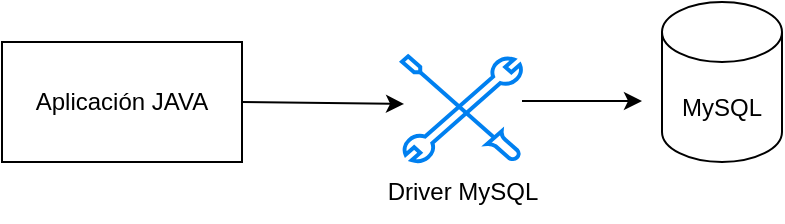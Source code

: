 <mxfile version="20.0.4" type="github">
  <diagram id="MgW__dU4i9I_C7ViRpQG" name="Page-1">
    <mxGraphModel dx="868" dy="450" grid="1" gridSize="10" guides="1" tooltips="1" connect="1" arrows="1" fold="1" page="1" pageScale="1" pageWidth="827" pageHeight="1169" math="0" shadow="0">
      <root>
        <mxCell id="0" />
        <mxCell id="1" parent="0" />
        <mxCell id="LDGVXsy9DC3FlglsjrdZ-1" value="Aplicación JAVA" style="rounded=0;whiteSpace=wrap;html=1;" vertex="1" parent="1">
          <mxGeometry x="160" y="180" width="120" height="60" as="geometry" />
        </mxCell>
        <mxCell id="LDGVXsy9DC3FlglsjrdZ-3" value="MySQL&lt;br&gt;" style="shape=cylinder3;whiteSpace=wrap;html=1;boundedLbl=1;backgroundOutline=1;size=15;" vertex="1" parent="1">
          <mxGeometry x="490" y="160" width="60" height="80" as="geometry" />
        </mxCell>
        <mxCell id="LDGVXsy9DC3FlglsjrdZ-4" value="" style="html=1;verticalLabelPosition=bottom;align=center;labelBackgroundColor=#ffffff;verticalAlign=top;strokeWidth=2;strokeColor=#0080F0;shadow=0;dashed=0;shape=mxgraph.ios7.icons.tools;pointerEvents=1" vertex="1" parent="1">
          <mxGeometry x="360" y="187.15" width="60" height="52.85" as="geometry" />
        </mxCell>
        <mxCell id="LDGVXsy9DC3FlglsjrdZ-5" value="" style="endArrow=classic;html=1;rounded=0;" edge="1" parent="1">
          <mxGeometry width="50" height="50" relative="1" as="geometry">
            <mxPoint x="420" y="209.5" as="sourcePoint" />
            <mxPoint x="480" y="209.5" as="targetPoint" />
            <Array as="points">
              <mxPoint x="450" y="209.5" />
            </Array>
          </mxGeometry>
        </mxCell>
        <mxCell id="LDGVXsy9DC3FlglsjrdZ-7" value="" style="endArrow=classic;html=1;rounded=0;entryX=0.017;entryY=0.451;entryDx=0;entryDy=0;entryPerimeter=0;" edge="1" parent="1" target="LDGVXsy9DC3FlglsjrdZ-4">
          <mxGeometry width="50" height="50" relative="1" as="geometry">
            <mxPoint x="280" y="210" as="sourcePoint" />
            <mxPoint x="330" y="160" as="targetPoint" />
          </mxGeometry>
        </mxCell>
        <mxCell id="LDGVXsy9DC3FlglsjrdZ-10" value="Driver MySQL" style="text;html=1;align=center;verticalAlign=middle;resizable=0;points=[];autosize=1;strokeColor=none;fillColor=none;" vertex="1" parent="1">
          <mxGeometry x="340" y="240" width="100" height="30" as="geometry" />
        </mxCell>
      </root>
    </mxGraphModel>
  </diagram>
</mxfile>
